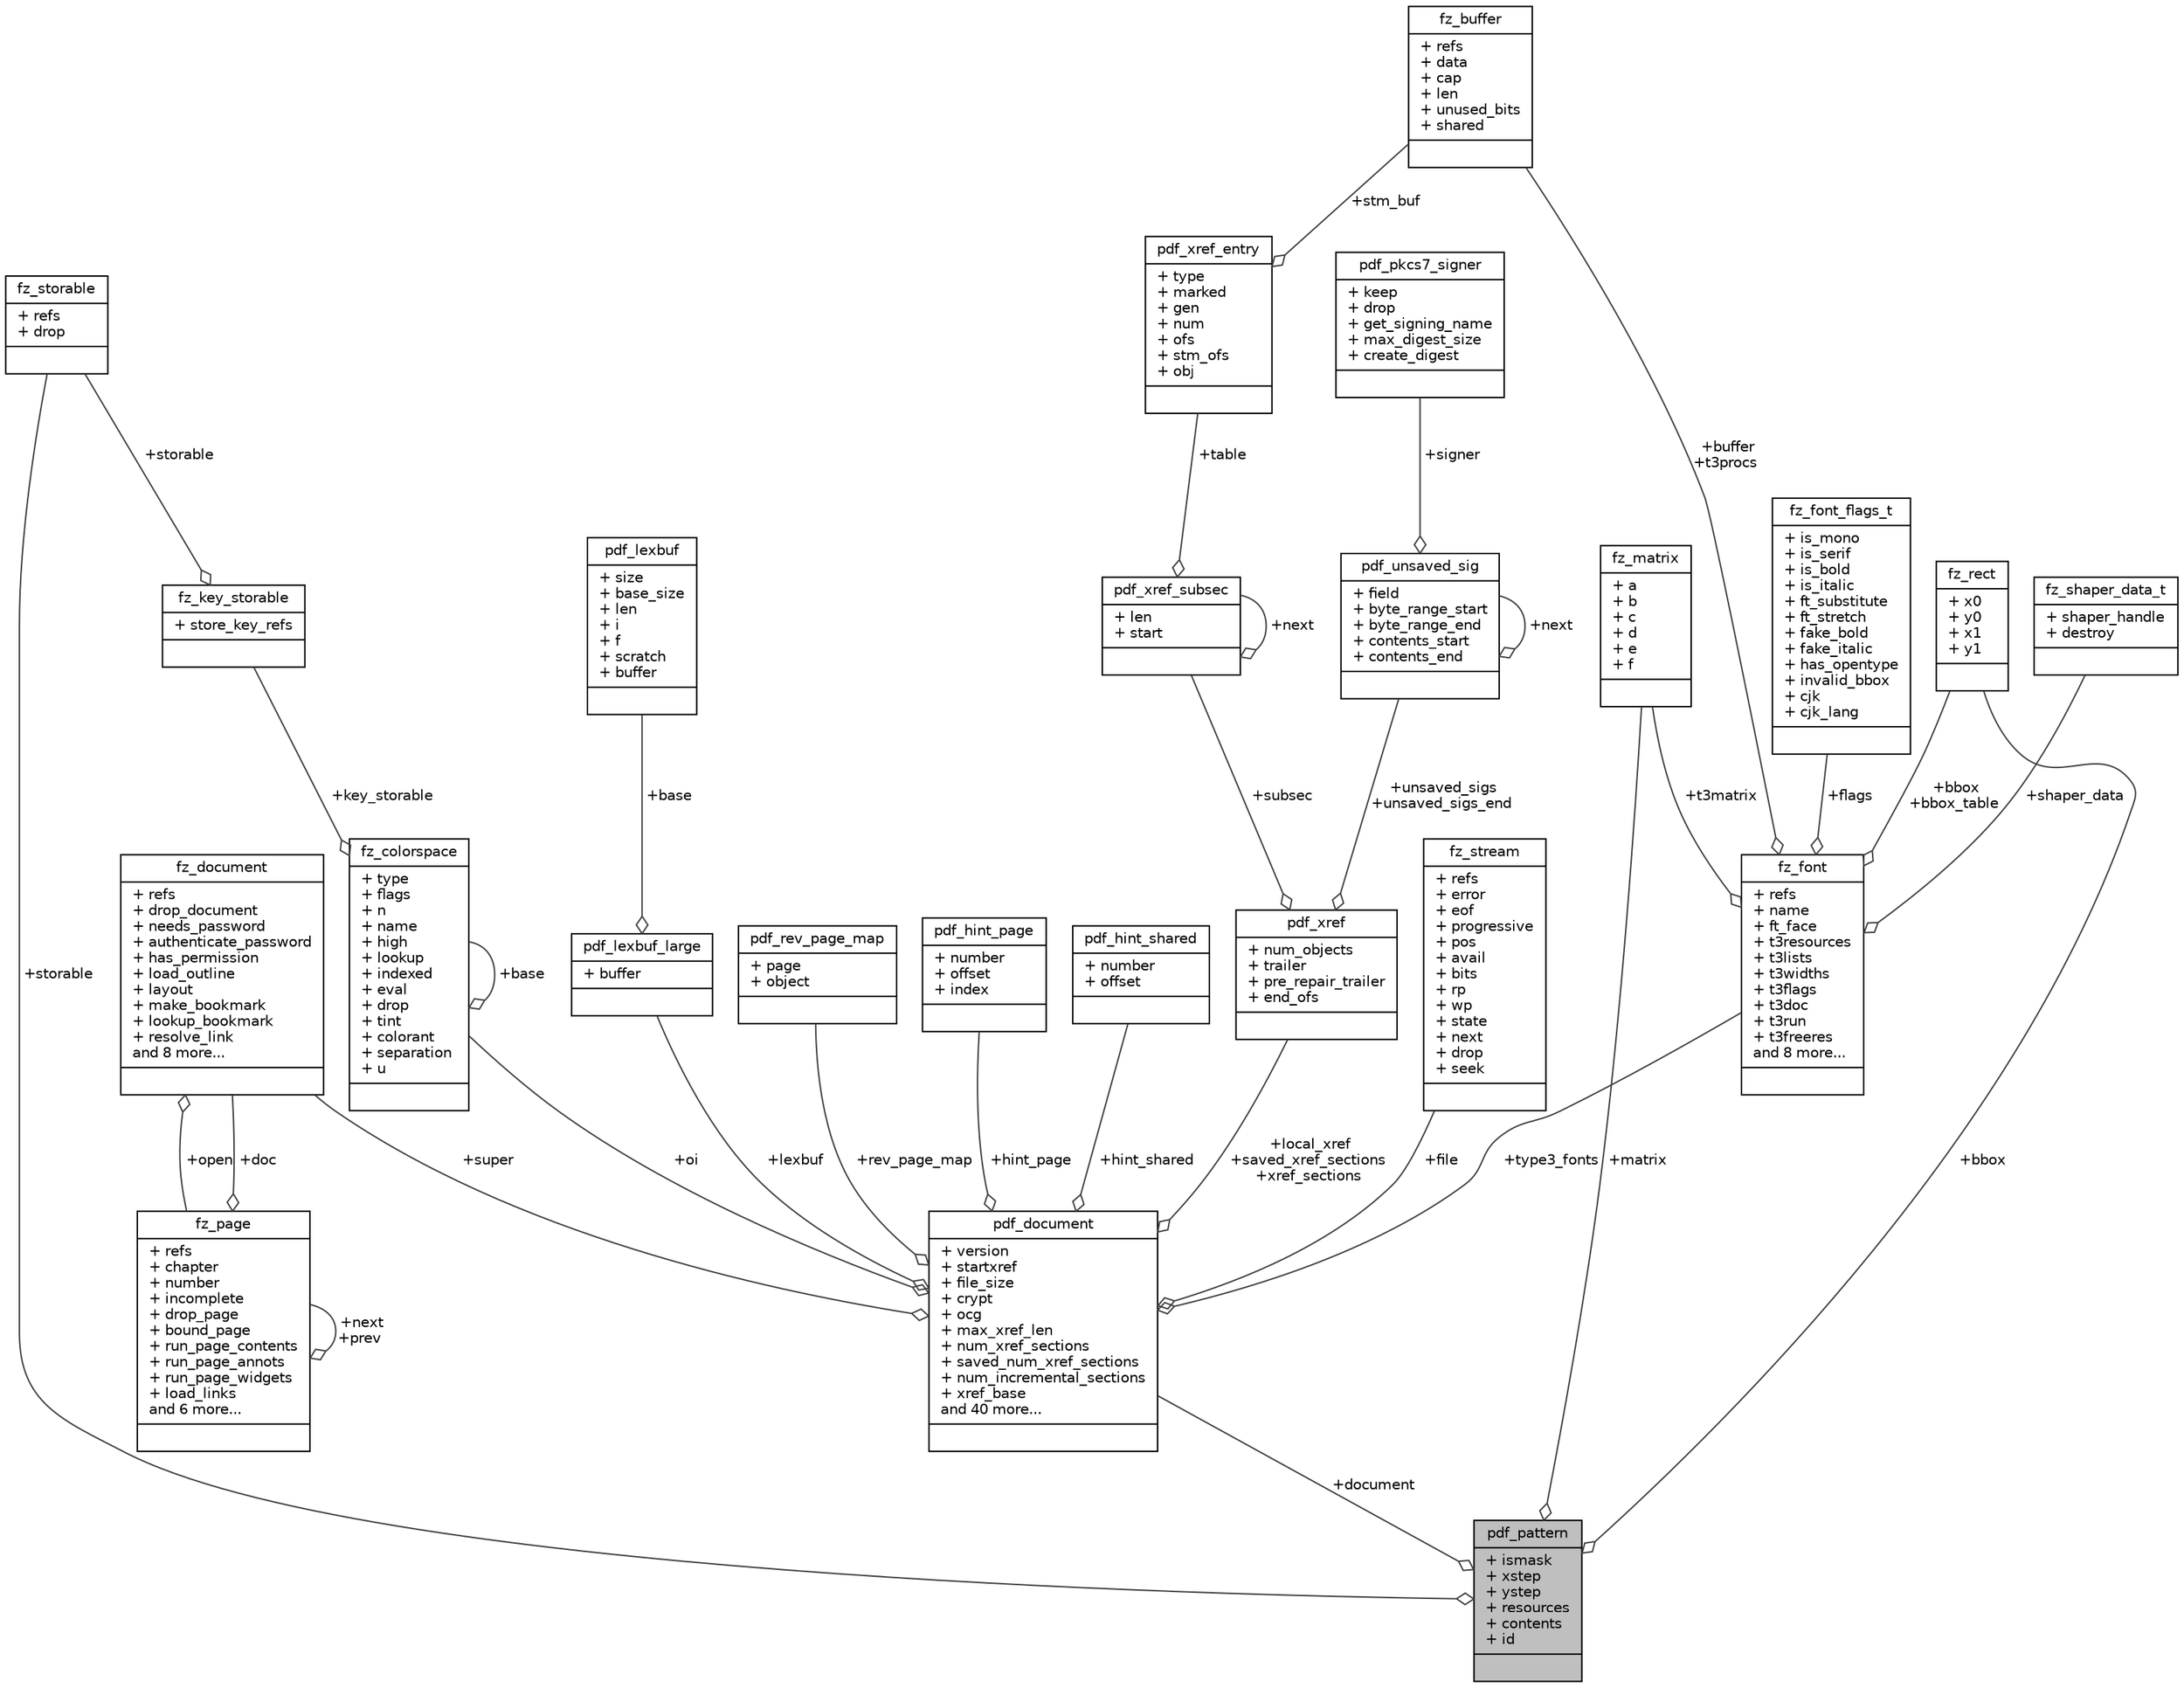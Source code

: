 digraph "pdf_pattern"
{
 // LATEX_PDF_SIZE
  edge [fontname="Helvetica",fontsize="10",labelfontname="Helvetica",labelfontsize="10"];
  node [fontname="Helvetica",fontsize="10",shape=record];
  Node1 [label="{pdf_pattern\n|+ ismask\l+ xstep\l+ ystep\l+ resources\l+ contents\l+ id\l|}",height=0.2,width=0.4,color="black", fillcolor="grey75", style="filled", fontcolor="black",tooltip=" "];
  Node2 -> Node1 [color="grey25",fontsize="10",style="solid",label=" +storable" ,arrowhead="odiamond",fontname="Helvetica"];
  Node2 [label="{fz_storable\n|+ refs\l+ drop\l|}",height=0.2,width=0.4,color="black", fillcolor="white", style="filled",URL="$structfz__storable.html",tooltip=" "];
  Node3 -> Node1 [color="grey25",fontsize="10",style="solid",label=" +matrix" ,arrowhead="odiamond",fontname="Helvetica"];
  Node3 [label="{fz_matrix\n|+ a\l+ b\l+ c\l+ d\l+ e\l+ f\l|}",height=0.2,width=0.4,color="black", fillcolor="white", style="filled",URL="$structfz__matrix.html",tooltip=" "];
  Node4 -> Node1 [color="grey25",fontsize="10",style="solid",label=" +bbox" ,arrowhead="odiamond",fontname="Helvetica"];
  Node4 [label="{fz_rect\n|+ x0\l+ y0\l+ x1\l+ y1\l|}",height=0.2,width=0.4,color="black", fillcolor="white", style="filled",URL="$structfz__rect.html",tooltip=" "];
  Node5 -> Node1 [color="grey25",fontsize="10",style="solid",label=" +document" ,arrowhead="odiamond",fontname="Helvetica"];
  Node5 [label="{pdf_document\n|+ version\l+ startxref\l+ file_size\l+ crypt\l+ ocg\l+ max_xref_len\l+ num_xref_sections\l+ saved_num_xref_sections\l+ num_incremental_sections\l+ xref_base\land 40 more...\l|}",height=0.2,width=0.4,color="black", fillcolor="white", style="filled",URL="$structpdf__document.html",tooltip=" "];
  Node6 -> Node5 [color="grey25",fontsize="10",style="solid",label=" +super" ,arrowhead="odiamond",fontname="Helvetica"];
  Node6 [label="{fz_document\n|+ refs\l+ drop_document\l+ needs_password\l+ authenticate_password\l+ has_permission\l+ load_outline\l+ layout\l+ make_bookmark\l+ lookup_bookmark\l+ resolve_link\land 8 more...\l|}",height=0.2,width=0.4,color="black", fillcolor="white", style="filled",URL="$structfz__document.html",tooltip=" "];
  Node7 -> Node6 [color="grey25",fontsize="10",style="solid",label=" +open" ,arrowhead="odiamond",fontname="Helvetica"];
  Node7 [label="{fz_page\n|+ refs\l+ chapter\l+ number\l+ incomplete\l+ drop_page\l+ bound_page\l+ run_page_contents\l+ run_page_annots\l+ run_page_widgets\l+ load_links\land 6 more...\l|}",height=0.2,width=0.4,color="black", fillcolor="white", style="filled",URL="$structfz__page.html",tooltip=" "];
  Node6 -> Node7 [color="grey25",fontsize="10",style="solid",label=" +doc" ,arrowhead="odiamond",fontname="Helvetica"];
  Node7 -> Node7 [color="grey25",fontsize="10",style="solid",label=" +next\n+prev" ,arrowhead="odiamond",fontname="Helvetica"];
  Node8 -> Node5 [color="grey25",fontsize="10",style="solid",label=" +file" ,arrowhead="odiamond",fontname="Helvetica"];
  Node8 [label="{fz_stream\n|+ refs\l+ error\l+ eof\l+ progressive\l+ pos\l+ avail\l+ bits\l+ rp\l+ wp\l+ state\l+ next\l+ drop\l+ seek\l|}",height=0.2,width=0.4,color="black", fillcolor="white", style="filled",URL="$structfz__stream.html",tooltip=" "];
  Node9 -> Node5 [color="grey25",fontsize="10",style="solid",label=" +oi" ,arrowhead="odiamond",fontname="Helvetica"];
  Node9 [label="{fz_colorspace\n|+ type\l+ flags\l+ n\l+ name\l+ high\l+ lookup\l+ indexed\l+ eval\l+ drop\l+ tint\l+ colorant\l+ separation\l+ u\l|}",height=0.2,width=0.4,color="black", fillcolor="white", style="filled",URL="$structfz__colorspace.html",tooltip=" "];
  Node10 -> Node9 [color="grey25",fontsize="10",style="solid",label=" +key_storable" ,arrowhead="odiamond",fontname="Helvetica"];
  Node10 [label="{fz_key_storable\n|+ store_key_refs\l|}",height=0.2,width=0.4,color="black", fillcolor="white", style="filled",URL="$structfz__key__storable.html",tooltip=" "];
  Node2 -> Node10 [color="grey25",fontsize="10",style="solid",label=" +storable" ,arrowhead="odiamond",fontname="Helvetica"];
  Node9 -> Node9 [color="grey25",fontsize="10",style="solid",label=" +base" ,arrowhead="odiamond",fontname="Helvetica"];
  Node11 -> Node5 [color="grey25",fontsize="10",style="solid",label=" +local_xref\n+saved_xref_sections\n+xref_sections" ,arrowhead="odiamond",fontname="Helvetica"];
  Node11 [label="{pdf_xref\n|+ num_objects\l+ trailer\l+ pre_repair_trailer\l+ end_ofs\l|}",height=0.2,width=0.4,color="black", fillcolor="white", style="filled",URL="$structpdf__xref.html",tooltip=" "];
  Node12 -> Node11 [color="grey25",fontsize="10",style="solid",label=" +subsec" ,arrowhead="odiamond",fontname="Helvetica"];
  Node12 [label="{pdf_xref_subsec\n|+ len\l+ start\l|}",height=0.2,width=0.4,color="black", fillcolor="white", style="filled",URL="$structpdf__xref__subsec.html",tooltip=" "];
  Node12 -> Node12 [color="grey25",fontsize="10",style="solid",label=" +next" ,arrowhead="odiamond",fontname="Helvetica"];
  Node13 -> Node12 [color="grey25",fontsize="10",style="solid",label=" +table" ,arrowhead="odiamond",fontname="Helvetica"];
  Node13 [label="{pdf_xref_entry\n|+ type\l+ marked\l+ gen\l+ num\l+ ofs\l+ stm_ofs\l+ obj\l|}",height=0.2,width=0.4,color="black", fillcolor="white", style="filled",URL="$structpdf__xref__entry.html",tooltip=" "];
  Node14 -> Node13 [color="grey25",fontsize="10",style="solid",label=" +stm_buf" ,arrowhead="odiamond",fontname="Helvetica"];
  Node14 [label="{fz_buffer\n|+ refs\l+ data\l+ cap\l+ len\l+ unused_bits\l+ shared\l|}",height=0.2,width=0.4,color="black", fillcolor="white", style="filled",URL="$structfz__buffer.html",tooltip=" "];
  Node15 -> Node11 [color="grey25",fontsize="10",style="solid",label=" +unsaved_sigs\n+unsaved_sigs_end" ,arrowhead="odiamond",fontname="Helvetica"];
  Node15 [label="{pdf_unsaved_sig\n|+ field\l+ byte_range_start\l+ byte_range_end\l+ contents_start\l+ contents_end\l|}",height=0.2,width=0.4,color="black", fillcolor="white", style="filled",URL="$structpdf__unsaved__sig.html",tooltip=" "];
  Node16 -> Node15 [color="grey25",fontsize="10",style="solid",label=" +signer" ,arrowhead="odiamond",fontname="Helvetica"];
  Node16 [label="{pdf_pkcs7_signer\n|+ keep\l+ drop\l+ get_signing_name\l+ max_digest_size\l+ create_digest\l|}",height=0.2,width=0.4,color="black", fillcolor="white", style="filled",URL="$structpdf__pkcs7__signer.html",tooltip=" "];
  Node15 -> Node15 [color="grey25",fontsize="10",style="solid",label=" +next" ,arrowhead="odiamond",fontname="Helvetica"];
  Node17 -> Node5 [color="grey25",fontsize="10",style="solid",label=" +rev_page_map" ,arrowhead="odiamond",fontname="Helvetica"];
  Node17 [label="{pdf_rev_page_map\n|+ page\l+ object\l|}",height=0.2,width=0.4,color="black", fillcolor="white", style="filled",URL="$structpdf__rev__page__map.html",tooltip=" "];
  Node18 -> Node5 [color="grey25",fontsize="10",style="solid",label=" +hint_page" ,arrowhead="odiamond",fontname="Helvetica"];
  Node18 [label="{pdf_hint_page\n|+ number\l+ offset\l+ index\l|}",height=0.2,width=0.4,color="black", fillcolor="white", style="filled",URL="$structpdf__hint__page.html",tooltip=" "];
  Node19 -> Node5 [color="grey25",fontsize="10",style="solid",label=" +hint_shared" ,arrowhead="odiamond",fontname="Helvetica"];
  Node19 [label="{pdf_hint_shared\n|+ number\l+ offset\l|}",height=0.2,width=0.4,color="black", fillcolor="white", style="filled",URL="$structpdf__hint__shared.html",tooltip=" "];
  Node20 -> Node5 [color="grey25",fontsize="10",style="solid",label=" +lexbuf" ,arrowhead="odiamond",fontname="Helvetica"];
  Node20 [label="{pdf_lexbuf_large\n|+ buffer\l|}",height=0.2,width=0.4,color="black", fillcolor="white", style="filled",URL="$structpdf__lexbuf__large.html",tooltip=" "];
  Node21 -> Node20 [color="grey25",fontsize="10",style="solid",label=" +base" ,arrowhead="odiamond",fontname="Helvetica"];
  Node21 [label="{pdf_lexbuf\n|+ size\l+ base_size\l+ len\l+ i\l+ f\l+ scratch\l+ buffer\l|}",height=0.2,width=0.4,color="black", fillcolor="white", style="filled",URL="$structpdf__lexbuf.html",tooltip=" "];
  Node22 -> Node5 [color="grey25",fontsize="10",style="solid",label=" +type3_fonts" ,arrowhead="odiamond",fontname="Helvetica"];
  Node22 [label="{fz_font\n|+ refs\l+ name\l+ ft_face\l+ t3resources\l+ t3lists\l+ t3widths\l+ t3flags\l+ t3doc\l+ t3run\l+ t3freeres\land 8 more...\l|}",height=0.2,width=0.4,color="black", fillcolor="white", style="filled",URL="$structfz__font.html",tooltip=" "];
  Node14 -> Node22 [color="grey25",fontsize="10",style="solid",label=" +buffer\n+t3procs" ,arrowhead="odiamond",fontname="Helvetica"];
  Node23 -> Node22 [color="grey25",fontsize="10",style="solid",label=" +flags" ,arrowhead="odiamond",fontname="Helvetica"];
  Node23 [label="{fz_font_flags_t\n|+ is_mono\l+ is_serif\l+ is_bold\l+ is_italic\l+ ft_substitute\l+ ft_stretch\l+ fake_bold\l+ fake_italic\l+ has_opentype\l+ invalid_bbox\l+ cjk\l+ cjk_lang\l|}",height=0.2,width=0.4,color="black", fillcolor="white", style="filled",URL="$structfz__font__flags__t.html",tooltip=" "];
  Node24 -> Node22 [color="grey25",fontsize="10",style="solid",label=" +shaper_data" ,arrowhead="odiamond",fontname="Helvetica"];
  Node24 [label="{fz_shaper_data_t\n|+ shaper_handle\l+ destroy\l|}",height=0.2,width=0.4,color="black", fillcolor="white", style="filled",URL="$structfz__shaper__data__t.html",tooltip=" "];
  Node3 -> Node22 [color="grey25",fontsize="10",style="solid",label=" +t3matrix" ,arrowhead="odiamond",fontname="Helvetica"];
  Node4 -> Node22 [color="grey25",fontsize="10",style="solid",label=" +bbox\n+bbox_table" ,arrowhead="odiamond",fontname="Helvetica"];
}
